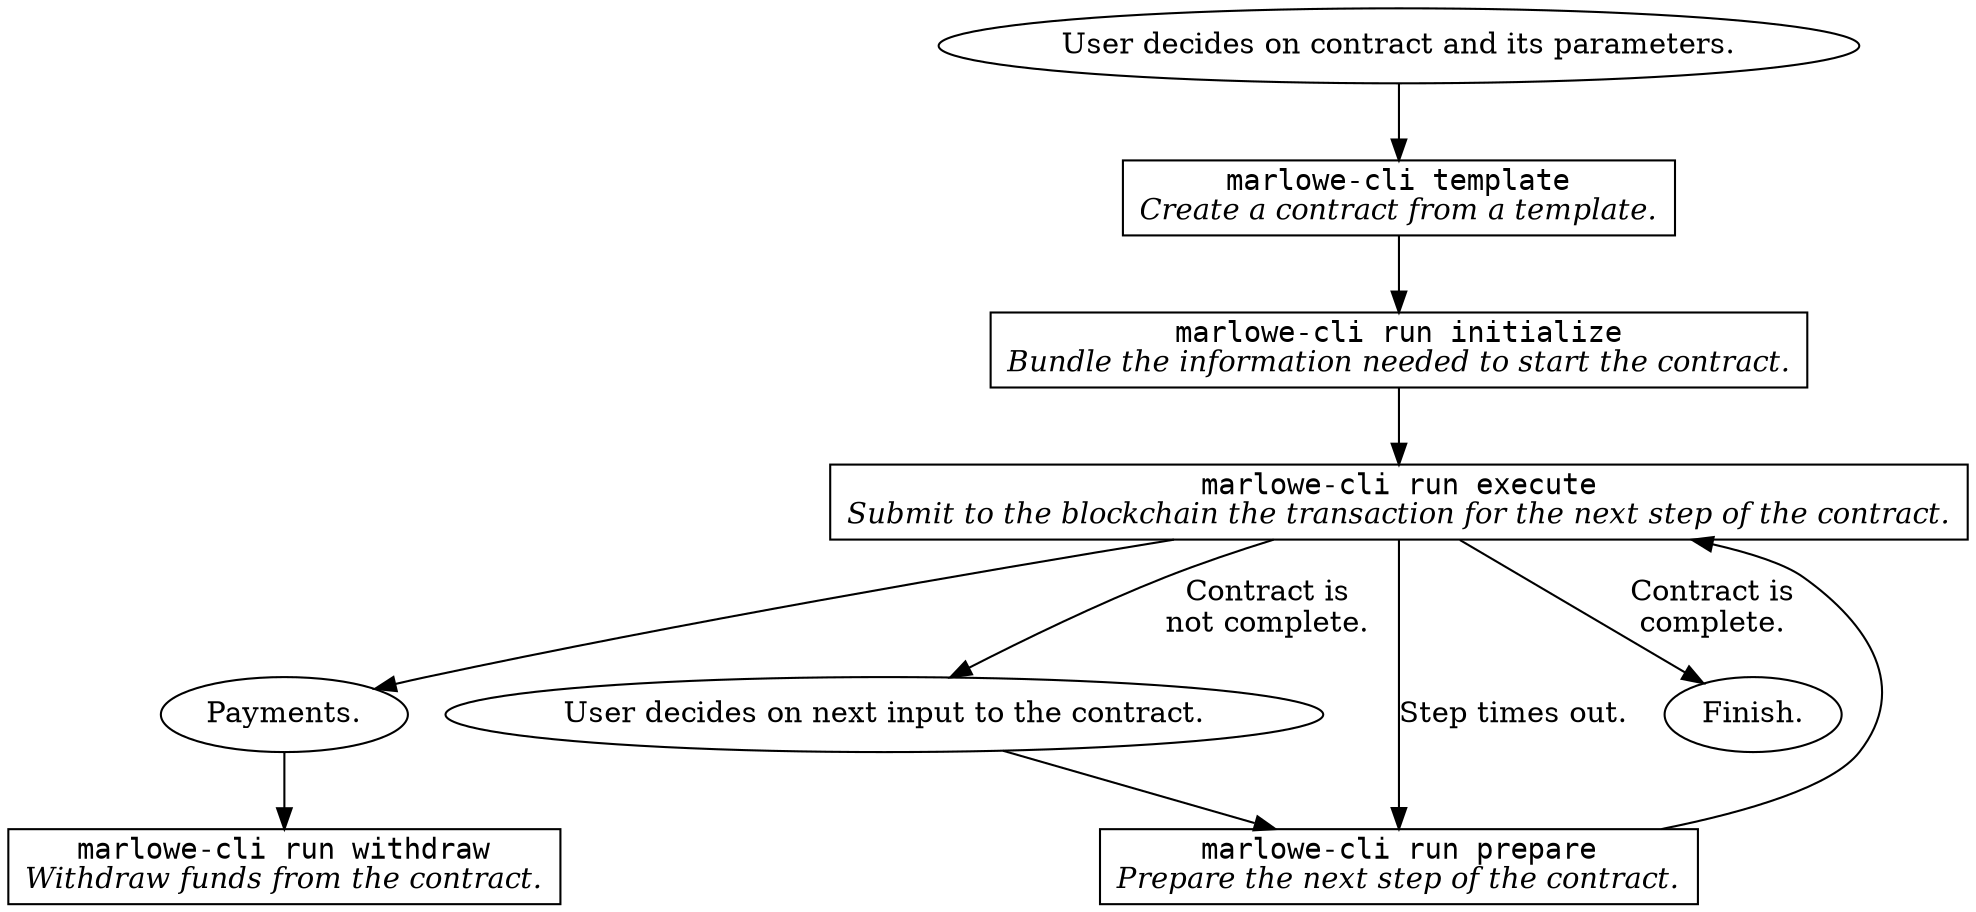 digraph HighLevelConcrete {


node [shape=box]


UserSelect [shape=oval label="User decides on contract and its parameters."]


Template [label=<<font face="monospace">marlowe-cli template</font><br/><i>Create a contract from a template.</i>>]

UserSelect -> Template


Initialize [label=<<font face="monospace">marlowe-cli run initialize</font><br/><i>Bundle the information needed to start the contract.</i>>]

Template -> Initialize


Execute [label=<<font face="monospace">marlowe-cli run execute</font><br/><i>Submit to the blockchain the transaction for the next step of the contract.</i>>]

Initialize -> Execute


Payments [shape=oval label="Payments."]

Execute -> Payments


Withdraw [label=<<font face="monospace">marlowe-cli run withdraw</font><br/><i>Withdraw funds from the contract.</i>>]

Payments -> Withdraw


UserInput [shape=oval label="User decides on next input to the contract."]

Execute -> UserInput [label="Contract is\nnot complete."]


Prepare [label=<<font face="monospace">marlowe-cli run prepare</font><br/><i>Prepare the next step of the contract.</i>>]

UserInput -> Prepare

Prepare -> Execute


Close [shape=oval label="Finish."]

Execute -> Close [label="Contract is\ncomplete."]


Execute -> Prepare [label="Step times out."]


}
